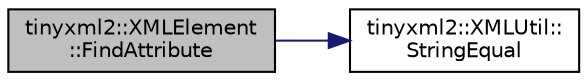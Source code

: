 digraph "tinyxml2::XMLElement::FindAttribute"
{
 // LATEX_PDF_SIZE
  edge [fontname="Helvetica",fontsize="10",labelfontname="Helvetica",labelfontsize="10"];
  node [fontname="Helvetica",fontsize="10",shape=record];
  rankdir="LR";
  Node1 [label="tinyxml2::XMLElement\l::FindAttribute",height=0.2,width=0.4,color="black", fillcolor="grey75", style="filled", fontcolor="black",tooltip="Query a specific attribute in the list."];
  Node1 -> Node2 [color="midnightblue",fontsize="10",style="solid"];
  Node2 [label="tinyxml2::XMLUtil::\lStringEqual",height=0.2,width=0.4,color="black", fillcolor="white", style="filled",URL="$classtinyxml2_1_1XMLUtil.html#acfcd287cacfd2533e1bc9ea4dfb56602",tooltip=" "];
}
